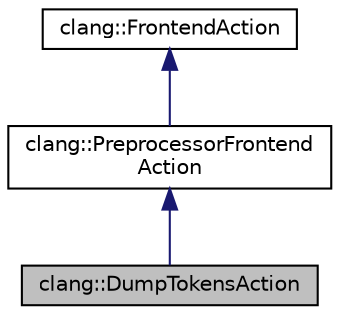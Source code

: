 digraph "clang::DumpTokensAction"
{
 // LATEX_PDF_SIZE
  bgcolor="transparent";
  edge [fontname="Helvetica",fontsize="10",labelfontname="Helvetica",labelfontsize="10"];
  node [fontname="Helvetica",fontsize="10",shape=record];
  Node1 [label="clang::DumpTokensAction",height=0.2,width=0.4,color="black", fillcolor="grey75", style="filled", fontcolor="black",tooltip=" "];
  Node2 -> Node1 [dir="back",color="midnightblue",fontsize="10",style="solid",fontname="Helvetica"];
  Node2 [label="clang::PreprocessorFrontend\lAction",height=0.2,width=0.4,color="black",URL="$classclang_1_1PreprocessorFrontendAction.html",tooltip="Abstract base class to use for preprocessor-based frontend actions."];
  Node3 -> Node2 [dir="back",color="midnightblue",fontsize="10",style="solid",fontname="Helvetica"];
  Node3 [label="clang::FrontendAction",height=0.2,width=0.4,color="black",URL="$classclang_1_1FrontendAction.html",tooltip="Abstract base class for actions which can be performed by the frontend."];
}
